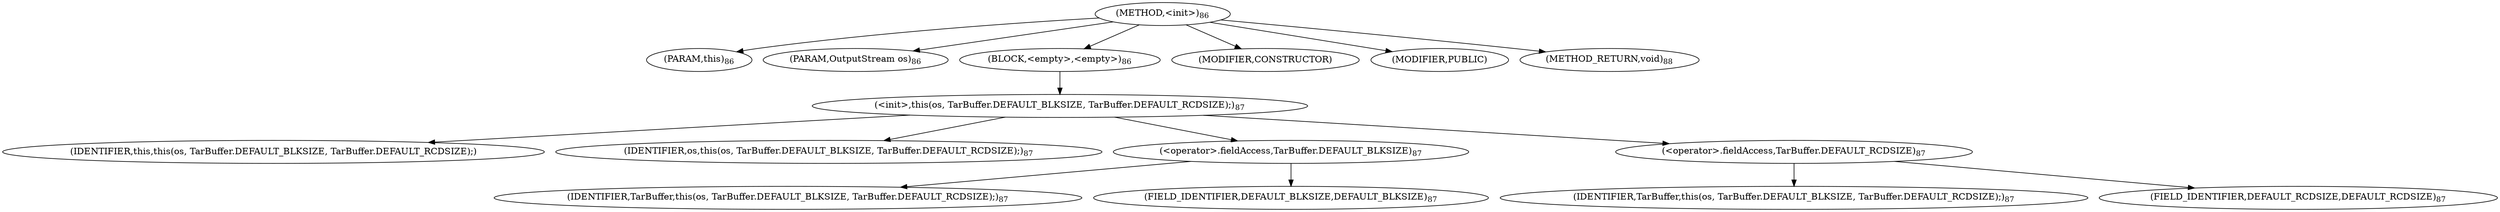 digraph "&lt;init&gt;" {  
"137" [label = <(METHOD,&lt;init&gt;)<SUB>86</SUB>> ]
"4" [label = <(PARAM,this)<SUB>86</SUB>> ]
"138" [label = <(PARAM,OutputStream os)<SUB>86</SUB>> ]
"139" [label = <(BLOCK,&lt;empty&gt;,&lt;empty&gt;)<SUB>86</SUB>> ]
"140" [label = <(&lt;init&gt;,this(os, TarBuffer.DEFAULT_BLKSIZE, TarBuffer.DEFAULT_RCDSIZE);)<SUB>87</SUB>> ]
"3" [label = <(IDENTIFIER,this,this(os, TarBuffer.DEFAULT_BLKSIZE, TarBuffer.DEFAULT_RCDSIZE);)> ]
"141" [label = <(IDENTIFIER,os,this(os, TarBuffer.DEFAULT_BLKSIZE, TarBuffer.DEFAULT_RCDSIZE);)<SUB>87</SUB>> ]
"142" [label = <(&lt;operator&gt;.fieldAccess,TarBuffer.DEFAULT_BLKSIZE)<SUB>87</SUB>> ]
"143" [label = <(IDENTIFIER,TarBuffer,this(os, TarBuffer.DEFAULT_BLKSIZE, TarBuffer.DEFAULT_RCDSIZE);)<SUB>87</SUB>> ]
"144" [label = <(FIELD_IDENTIFIER,DEFAULT_BLKSIZE,DEFAULT_BLKSIZE)<SUB>87</SUB>> ]
"145" [label = <(&lt;operator&gt;.fieldAccess,TarBuffer.DEFAULT_RCDSIZE)<SUB>87</SUB>> ]
"146" [label = <(IDENTIFIER,TarBuffer,this(os, TarBuffer.DEFAULT_BLKSIZE, TarBuffer.DEFAULT_RCDSIZE);)<SUB>87</SUB>> ]
"147" [label = <(FIELD_IDENTIFIER,DEFAULT_RCDSIZE,DEFAULT_RCDSIZE)<SUB>87</SUB>> ]
"148" [label = <(MODIFIER,CONSTRUCTOR)> ]
"149" [label = <(MODIFIER,PUBLIC)> ]
"150" [label = <(METHOD_RETURN,void)<SUB>88</SUB>> ]
  "137" -> "4" 
  "137" -> "138" 
  "137" -> "139" 
  "137" -> "148" 
  "137" -> "149" 
  "137" -> "150" 
  "139" -> "140" 
  "140" -> "3" 
  "140" -> "141" 
  "140" -> "142" 
  "140" -> "145" 
  "142" -> "143" 
  "142" -> "144" 
  "145" -> "146" 
  "145" -> "147" 
}
